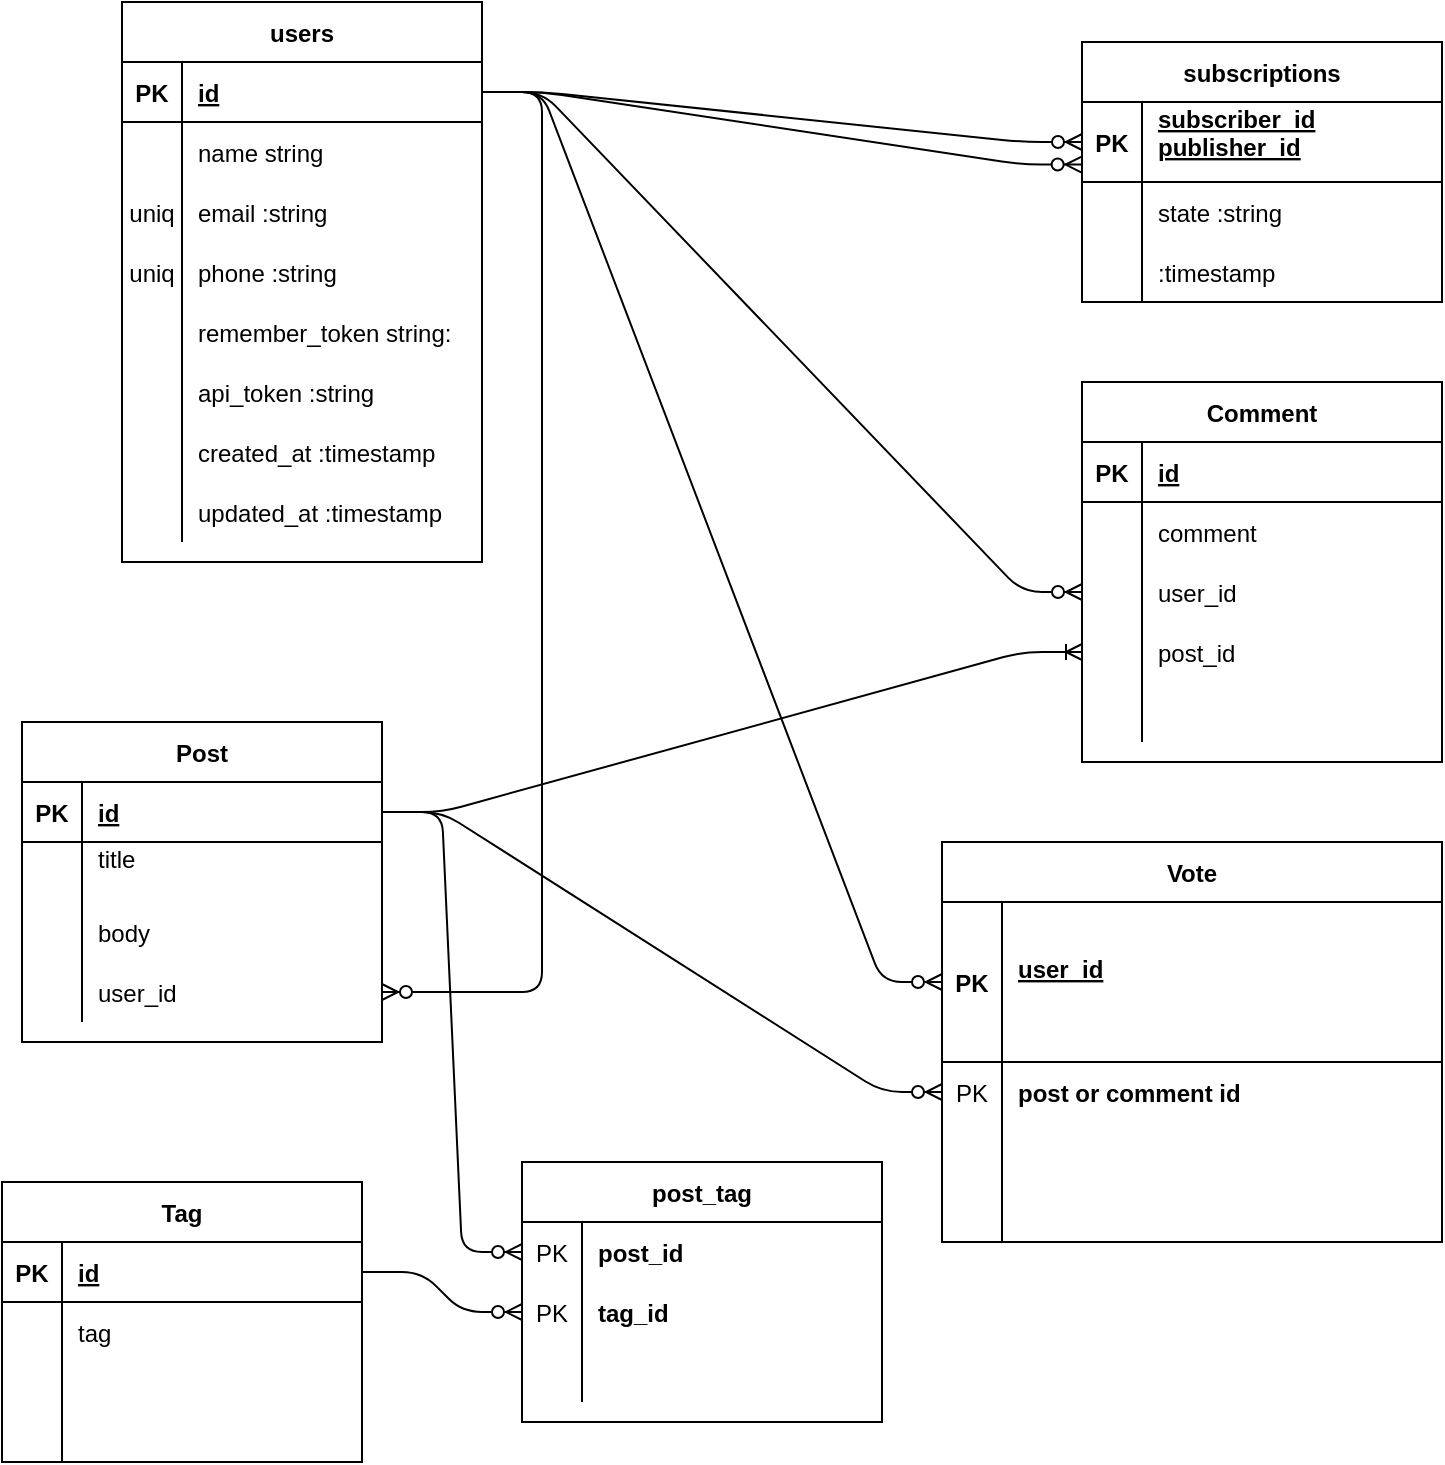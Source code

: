 <mxfile version="14.9.6" type="github">
  <diagram id="R2lEEEUBdFMjLlhIrx00" name="Page-1">
    <mxGraphModel dx="646" dy="429" grid="1" gridSize="10" guides="1" tooltips="1" connect="1" arrows="1" fold="1" page="1" pageScale="1" pageWidth="850" pageHeight="1100" math="0" shadow="0" extFonts="Permanent Marker^https://fonts.googleapis.com/css?family=Permanent+Marker">
      <root>
        <mxCell id="0" />
        <mxCell id="1" parent="0" />
        <mxCell id="C-vyLk0tnHw3VtMMgP7b-2" value="users" style="shape=table;startSize=30;container=1;collapsible=1;childLayout=tableLayout;fixedRows=1;rowLines=0;fontStyle=1;align=center;resizeLast=1;" parent="1" vertex="1">
          <mxGeometry x="90" y="40" width="180" height="280" as="geometry" />
        </mxCell>
        <mxCell id="C-vyLk0tnHw3VtMMgP7b-3" value="" style="shape=partialRectangle;collapsible=0;dropTarget=0;pointerEvents=0;fillColor=none;points=[[0,0.5],[1,0.5]];portConstraint=eastwest;top=0;left=0;right=0;bottom=1;" parent="C-vyLk0tnHw3VtMMgP7b-2" vertex="1">
          <mxGeometry y="30" width="180" height="30" as="geometry" />
        </mxCell>
        <mxCell id="C-vyLk0tnHw3VtMMgP7b-4" value="PK" style="shape=partialRectangle;overflow=hidden;connectable=0;fillColor=none;top=0;left=0;bottom=0;right=0;fontStyle=1;" parent="C-vyLk0tnHw3VtMMgP7b-3" vertex="1">
          <mxGeometry width="30" height="30" as="geometry" />
        </mxCell>
        <mxCell id="C-vyLk0tnHw3VtMMgP7b-5" value="id" style="shape=partialRectangle;overflow=hidden;connectable=0;fillColor=none;top=0;left=0;bottom=0;right=0;align=left;spacingLeft=6;fontStyle=5;" parent="C-vyLk0tnHw3VtMMgP7b-3" vertex="1">
          <mxGeometry x="30" width="150" height="30" as="geometry" />
        </mxCell>
        <mxCell id="C-vyLk0tnHw3VtMMgP7b-9" value="" style="shape=partialRectangle;collapsible=0;dropTarget=0;pointerEvents=0;fillColor=none;points=[[0,0.5],[1,0.5]];portConstraint=eastwest;top=0;left=0;right=0;bottom=0;" parent="C-vyLk0tnHw3VtMMgP7b-2" vertex="1">
          <mxGeometry y="60" width="180" height="30" as="geometry" />
        </mxCell>
        <mxCell id="C-vyLk0tnHw3VtMMgP7b-10" value="" style="shape=partialRectangle;overflow=hidden;connectable=0;fillColor=none;top=0;left=0;bottom=0;right=0;" parent="C-vyLk0tnHw3VtMMgP7b-9" vertex="1">
          <mxGeometry width="30" height="30" as="geometry" />
        </mxCell>
        <mxCell id="C-vyLk0tnHw3VtMMgP7b-11" value="name string" style="shape=partialRectangle;overflow=hidden;connectable=0;fillColor=none;top=0;left=0;bottom=0;right=0;align=left;spacingLeft=6;" parent="C-vyLk0tnHw3VtMMgP7b-9" vertex="1">
          <mxGeometry x="30" width="150" height="30" as="geometry" />
        </mxCell>
        <mxCell id="GOwzaC8fPC4LmMapY-Bl-1" value="" style="shape=partialRectangle;collapsible=0;dropTarget=0;pointerEvents=0;fillColor=none;points=[[0,0.5],[1,0.5]];portConstraint=eastwest;top=0;left=0;right=0;bottom=0;" parent="C-vyLk0tnHw3VtMMgP7b-2" vertex="1">
          <mxGeometry y="90" width="180" height="30" as="geometry" />
        </mxCell>
        <mxCell id="GOwzaC8fPC4LmMapY-Bl-2" value="uniq" style="shape=partialRectangle;overflow=hidden;connectable=0;fillColor=none;top=0;left=0;bottom=0;right=0;" parent="GOwzaC8fPC4LmMapY-Bl-1" vertex="1">
          <mxGeometry width="30" height="30" as="geometry" />
        </mxCell>
        <mxCell id="GOwzaC8fPC4LmMapY-Bl-3" value="email :string" style="shape=partialRectangle;overflow=hidden;connectable=0;fillColor=none;top=0;left=0;bottom=0;right=0;align=left;spacingLeft=6;" parent="GOwzaC8fPC4LmMapY-Bl-1" vertex="1">
          <mxGeometry x="30" width="150" height="30" as="geometry" />
        </mxCell>
        <mxCell id="GOwzaC8fPC4LmMapY-Bl-4" value="" style="shape=partialRectangle;collapsible=0;dropTarget=0;pointerEvents=0;fillColor=none;points=[[0,0.5],[1,0.5]];portConstraint=eastwest;top=0;left=0;right=0;bottom=0;" parent="C-vyLk0tnHw3VtMMgP7b-2" vertex="1">
          <mxGeometry y="120" width="180" height="30" as="geometry" />
        </mxCell>
        <mxCell id="GOwzaC8fPC4LmMapY-Bl-5" value="uniq" style="shape=partialRectangle;overflow=hidden;connectable=0;fillColor=none;top=0;left=0;bottom=0;right=0;" parent="GOwzaC8fPC4LmMapY-Bl-4" vertex="1">
          <mxGeometry width="30" height="30" as="geometry" />
        </mxCell>
        <mxCell id="GOwzaC8fPC4LmMapY-Bl-6" value="phone :string" style="shape=partialRectangle;overflow=hidden;connectable=0;fillColor=none;top=0;left=0;bottom=0;right=0;align=left;spacingLeft=6;" parent="GOwzaC8fPC4LmMapY-Bl-4" vertex="1">
          <mxGeometry x="30" width="150" height="30" as="geometry" />
        </mxCell>
        <mxCell id="GOwzaC8fPC4LmMapY-Bl-7" value="" style="shape=partialRectangle;collapsible=0;dropTarget=0;pointerEvents=0;fillColor=none;points=[[0,0.5],[1,0.5]];portConstraint=eastwest;top=0;left=0;right=0;bottom=0;" parent="C-vyLk0tnHw3VtMMgP7b-2" vertex="1">
          <mxGeometry y="150" width="180" height="30" as="geometry" />
        </mxCell>
        <mxCell id="GOwzaC8fPC4LmMapY-Bl-8" value="" style="shape=partialRectangle;overflow=hidden;connectable=0;fillColor=none;top=0;left=0;bottom=0;right=0;" parent="GOwzaC8fPC4LmMapY-Bl-7" vertex="1">
          <mxGeometry width="30" height="30" as="geometry" />
        </mxCell>
        <mxCell id="GOwzaC8fPC4LmMapY-Bl-9" value="remember_token string: " style="shape=partialRectangle;overflow=hidden;connectable=0;fillColor=none;top=0;left=0;bottom=0;right=0;align=left;spacingLeft=6;" parent="GOwzaC8fPC4LmMapY-Bl-7" vertex="1">
          <mxGeometry x="30" width="150" height="30" as="geometry" />
        </mxCell>
        <mxCell id="GOwzaC8fPC4LmMapY-Bl-10" value="" style="shape=partialRectangle;collapsible=0;dropTarget=0;pointerEvents=0;fillColor=none;points=[[0,0.5],[1,0.5]];portConstraint=eastwest;top=0;left=0;right=0;bottom=0;" parent="C-vyLk0tnHw3VtMMgP7b-2" vertex="1">
          <mxGeometry y="180" width="180" height="30" as="geometry" />
        </mxCell>
        <mxCell id="GOwzaC8fPC4LmMapY-Bl-11" value="" style="shape=partialRectangle;overflow=hidden;connectable=0;fillColor=none;top=0;left=0;bottom=0;right=0;" parent="GOwzaC8fPC4LmMapY-Bl-10" vertex="1">
          <mxGeometry width="30" height="30" as="geometry" />
        </mxCell>
        <mxCell id="GOwzaC8fPC4LmMapY-Bl-12" value="api_token :string" style="shape=partialRectangle;overflow=hidden;connectable=0;fillColor=none;top=0;left=0;bottom=0;right=0;align=left;spacingLeft=6;" parent="GOwzaC8fPC4LmMapY-Bl-10" vertex="1">
          <mxGeometry x="30" width="150" height="30" as="geometry" />
        </mxCell>
        <mxCell id="GOwzaC8fPC4LmMapY-Bl-13" value="" style="shape=partialRectangle;collapsible=0;dropTarget=0;pointerEvents=0;fillColor=none;points=[[0,0.5],[1,0.5]];portConstraint=eastwest;top=0;left=0;right=0;bottom=0;" parent="C-vyLk0tnHw3VtMMgP7b-2" vertex="1">
          <mxGeometry y="210" width="180" height="30" as="geometry" />
        </mxCell>
        <mxCell id="GOwzaC8fPC4LmMapY-Bl-14" value="" style="shape=partialRectangle;overflow=hidden;connectable=0;fillColor=none;top=0;left=0;bottom=0;right=0;" parent="GOwzaC8fPC4LmMapY-Bl-13" vertex="1">
          <mxGeometry width="30" height="30" as="geometry" />
        </mxCell>
        <mxCell id="GOwzaC8fPC4LmMapY-Bl-15" value="created_at :timestamp" style="shape=partialRectangle;overflow=hidden;connectable=0;fillColor=none;top=0;left=0;bottom=0;right=0;align=left;spacingLeft=6;" parent="GOwzaC8fPC4LmMapY-Bl-13" vertex="1">
          <mxGeometry x="30" width="150" height="30" as="geometry" />
        </mxCell>
        <mxCell id="GOwzaC8fPC4LmMapY-Bl-16" value="" style="shape=partialRectangle;collapsible=0;dropTarget=0;pointerEvents=0;fillColor=none;points=[[0,0.5],[1,0.5]];portConstraint=eastwest;top=0;left=0;right=0;bottom=0;" parent="C-vyLk0tnHw3VtMMgP7b-2" vertex="1">
          <mxGeometry y="240" width="180" height="30" as="geometry" />
        </mxCell>
        <mxCell id="GOwzaC8fPC4LmMapY-Bl-17" value="" style="shape=partialRectangle;overflow=hidden;connectable=0;fillColor=none;top=0;left=0;bottom=0;right=0;" parent="GOwzaC8fPC4LmMapY-Bl-16" vertex="1">
          <mxGeometry width="30" height="30" as="geometry" />
        </mxCell>
        <mxCell id="GOwzaC8fPC4LmMapY-Bl-18" value="updated_at :timestamp" style="shape=partialRectangle;overflow=hidden;connectable=0;fillColor=none;top=0;left=0;bottom=0;right=0;align=left;spacingLeft=6;" parent="GOwzaC8fPC4LmMapY-Bl-16" vertex="1">
          <mxGeometry x="30" width="150" height="30" as="geometry" />
        </mxCell>
        <mxCell id="GOwzaC8fPC4LmMapY-Bl-19" value="subscriptions" style="shape=table;startSize=30;container=1;collapsible=1;childLayout=tableLayout;fixedRows=1;rowLines=0;fontStyle=1;align=center;resizeLast=1;" parent="1" vertex="1">
          <mxGeometry x="570" y="60" width="180" height="130" as="geometry" />
        </mxCell>
        <mxCell id="GOwzaC8fPC4LmMapY-Bl-20" value="" style="shape=partialRectangle;collapsible=0;dropTarget=0;pointerEvents=0;fillColor=none;top=0;left=0;bottom=1;right=0;points=[[0,0.5],[1,0.5]];portConstraint=eastwest;" parent="GOwzaC8fPC4LmMapY-Bl-19" vertex="1">
          <mxGeometry y="30" width="180" height="40" as="geometry" />
        </mxCell>
        <mxCell id="GOwzaC8fPC4LmMapY-Bl-21" value="PK" style="shape=partialRectangle;connectable=0;fillColor=none;top=0;left=0;bottom=0;right=0;fontStyle=1;overflow=hidden;" parent="GOwzaC8fPC4LmMapY-Bl-20" vertex="1">
          <mxGeometry width="30" height="40" as="geometry" />
        </mxCell>
        <mxCell id="GOwzaC8fPC4LmMapY-Bl-22" value="subscriber_id&#xa;publisher_id&#xa;&#xa;" style="shape=partialRectangle;connectable=0;fillColor=none;top=0;left=0;bottom=0;right=0;align=left;spacingLeft=6;fontStyle=5;overflow=hidden;" parent="GOwzaC8fPC4LmMapY-Bl-20" vertex="1">
          <mxGeometry x="30" width="150" height="40" as="geometry" />
        </mxCell>
        <mxCell id="GOwzaC8fPC4LmMapY-Bl-29" value="" style="shape=partialRectangle;collapsible=0;dropTarget=0;pointerEvents=0;fillColor=none;top=0;left=0;bottom=0;right=0;points=[[0,0.5],[1,0.5]];portConstraint=eastwest;" parent="GOwzaC8fPC4LmMapY-Bl-19" vertex="1">
          <mxGeometry y="70" width="180" height="30" as="geometry" />
        </mxCell>
        <mxCell id="GOwzaC8fPC4LmMapY-Bl-30" value="" style="shape=partialRectangle;connectable=0;fillColor=none;top=0;left=0;bottom=0;right=0;editable=1;overflow=hidden;" parent="GOwzaC8fPC4LmMapY-Bl-29" vertex="1">
          <mxGeometry width="30" height="30" as="geometry" />
        </mxCell>
        <mxCell id="GOwzaC8fPC4LmMapY-Bl-31" value="state :string " style="shape=partialRectangle;connectable=0;fillColor=none;top=0;left=0;bottom=0;right=0;align=left;spacingLeft=6;overflow=hidden;" parent="GOwzaC8fPC4LmMapY-Bl-29" vertex="1">
          <mxGeometry x="30" width="150" height="30" as="geometry" />
        </mxCell>
        <mxCell id="GOwzaC8fPC4LmMapY-Bl-36" value="" style="shape=partialRectangle;collapsible=0;dropTarget=0;pointerEvents=0;fillColor=none;top=0;left=0;bottom=0;right=0;points=[[0,0.5],[1,0.5]];portConstraint=eastwest;" parent="GOwzaC8fPC4LmMapY-Bl-19" vertex="1">
          <mxGeometry y="100" width="180" height="30" as="geometry" />
        </mxCell>
        <mxCell id="GOwzaC8fPC4LmMapY-Bl-37" value="" style="shape=partialRectangle;connectable=0;fillColor=none;top=0;left=0;bottom=0;right=0;editable=1;overflow=hidden;" parent="GOwzaC8fPC4LmMapY-Bl-36" vertex="1">
          <mxGeometry width="30" height="30" as="geometry" />
        </mxCell>
        <mxCell id="GOwzaC8fPC4LmMapY-Bl-38" value=":timestamp" style="shape=partialRectangle;connectable=0;fillColor=none;top=0;left=0;bottom=0;right=0;align=left;spacingLeft=6;overflow=hidden;" parent="GOwzaC8fPC4LmMapY-Bl-36" vertex="1">
          <mxGeometry x="30" width="150" height="30" as="geometry" />
        </mxCell>
        <mxCell id="GOwzaC8fPC4LmMapY-Bl-32" value="" style="edgeStyle=entityRelationEdgeStyle;fontSize=12;html=1;endArrow=ERzeroToMany;endFill=1;entryX=0;entryY=0.5;entryDx=0;entryDy=0;" parent="1" source="C-vyLk0tnHw3VtMMgP7b-3" target="GOwzaC8fPC4LmMapY-Bl-20" edge="1">
          <mxGeometry width="100" height="100" relative="1" as="geometry">
            <mxPoint x="190" y="270" as="sourcePoint" />
            <mxPoint x="290" y="170" as="targetPoint" />
          </mxGeometry>
        </mxCell>
        <mxCell id="GOwzaC8fPC4LmMapY-Bl-33" value="" style="edgeStyle=entityRelationEdgeStyle;fontSize=12;html=1;endArrow=ERzeroToMany;endFill=1;entryX=-0.001;entryY=0.782;entryDx=0;entryDy=0;entryPerimeter=0;" parent="1" source="C-vyLk0tnHw3VtMMgP7b-3" target="GOwzaC8fPC4LmMapY-Bl-20" edge="1">
          <mxGeometry width="100" height="100" relative="1" as="geometry">
            <mxPoint x="300" y="360" as="sourcePoint" />
            <mxPoint x="400" y="260" as="targetPoint" />
          </mxGeometry>
        </mxCell>
        <mxCell id="bJ1-Rqc_OXxvlllKlLzi-1" value="Post" style="shape=table;startSize=30;container=1;collapsible=1;childLayout=tableLayout;fixedRows=1;rowLines=0;fontStyle=1;align=center;resizeLast=1;" parent="1" vertex="1">
          <mxGeometry x="40" y="400" width="180" height="160" as="geometry" />
        </mxCell>
        <mxCell id="bJ1-Rqc_OXxvlllKlLzi-2" value="" style="shape=partialRectangle;collapsible=0;dropTarget=0;pointerEvents=0;fillColor=none;top=0;left=0;bottom=1;right=0;points=[[0,0.5],[1,0.5]];portConstraint=eastwest;" parent="bJ1-Rqc_OXxvlllKlLzi-1" vertex="1">
          <mxGeometry y="30" width="180" height="30" as="geometry" />
        </mxCell>
        <mxCell id="bJ1-Rqc_OXxvlllKlLzi-3" value="PK" style="shape=partialRectangle;connectable=0;fillColor=none;top=0;left=0;bottom=0;right=0;fontStyle=1;overflow=hidden;" parent="bJ1-Rqc_OXxvlllKlLzi-2" vertex="1">
          <mxGeometry width="30" height="30" as="geometry" />
        </mxCell>
        <mxCell id="bJ1-Rqc_OXxvlllKlLzi-4" value="id" style="shape=partialRectangle;connectable=0;fillColor=none;top=0;left=0;bottom=0;right=0;align=left;spacingLeft=6;fontStyle=5;overflow=hidden;" parent="bJ1-Rqc_OXxvlllKlLzi-2" vertex="1">
          <mxGeometry x="30" width="150" height="30" as="geometry" />
        </mxCell>
        <mxCell id="bJ1-Rqc_OXxvlllKlLzi-5" value="" style="shape=partialRectangle;collapsible=0;dropTarget=0;pointerEvents=0;fillColor=none;top=0;left=0;bottom=0;right=0;points=[[0,0.5],[1,0.5]];portConstraint=eastwest;" parent="bJ1-Rqc_OXxvlllKlLzi-1" vertex="1">
          <mxGeometry y="60" width="180" height="30" as="geometry" />
        </mxCell>
        <mxCell id="bJ1-Rqc_OXxvlllKlLzi-6" value="" style="shape=partialRectangle;connectable=0;fillColor=none;top=0;left=0;bottom=0;right=0;editable=1;overflow=hidden;" parent="bJ1-Rqc_OXxvlllKlLzi-5" vertex="1">
          <mxGeometry width="30" height="30" as="geometry" />
        </mxCell>
        <mxCell id="bJ1-Rqc_OXxvlllKlLzi-7" value="title &#xa;" style="shape=partialRectangle;connectable=0;fillColor=none;top=0;left=0;bottom=0;right=0;align=left;spacingLeft=6;overflow=hidden;" parent="bJ1-Rqc_OXxvlllKlLzi-5" vertex="1">
          <mxGeometry x="30" width="150" height="30" as="geometry" />
        </mxCell>
        <mxCell id="bJ1-Rqc_OXxvlllKlLzi-8" value="" style="shape=partialRectangle;collapsible=0;dropTarget=0;pointerEvents=0;fillColor=none;top=0;left=0;bottom=0;right=0;points=[[0,0.5],[1,0.5]];portConstraint=eastwest;" parent="bJ1-Rqc_OXxvlllKlLzi-1" vertex="1">
          <mxGeometry y="90" width="180" height="30" as="geometry" />
        </mxCell>
        <mxCell id="bJ1-Rqc_OXxvlllKlLzi-9" value="" style="shape=partialRectangle;connectable=0;fillColor=none;top=0;left=0;bottom=0;right=0;editable=1;overflow=hidden;" parent="bJ1-Rqc_OXxvlllKlLzi-8" vertex="1">
          <mxGeometry width="30" height="30" as="geometry" />
        </mxCell>
        <mxCell id="bJ1-Rqc_OXxvlllKlLzi-10" value="body" style="shape=partialRectangle;connectable=0;fillColor=none;top=0;left=0;bottom=0;right=0;align=left;spacingLeft=6;overflow=hidden;" parent="bJ1-Rqc_OXxvlllKlLzi-8" vertex="1">
          <mxGeometry x="30" width="150" height="30" as="geometry" />
        </mxCell>
        <mxCell id="bJ1-Rqc_OXxvlllKlLzi-11" value="" style="shape=partialRectangle;collapsible=0;dropTarget=0;pointerEvents=0;fillColor=none;top=0;left=0;bottom=0;right=0;points=[[0,0.5],[1,0.5]];portConstraint=eastwest;" parent="bJ1-Rqc_OXxvlllKlLzi-1" vertex="1">
          <mxGeometry y="120" width="180" height="30" as="geometry" />
        </mxCell>
        <mxCell id="bJ1-Rqc_OXxvlllKlLzi-12" value="" style="shape=partialRectangle;connectable=0;fillColor=none;top=0;left=0;bottom=0;right=0;editable=1;overflow=hidden;" parent="bJ1-Rqc_OXxvlllKlLzi-11" vertex="1">
          <mxGeometry width="30" height="30" as="geometry" />
        </mxCell>
        <mxCell id="bJ1-Rqc_OXxvlllKlLzi-13" value="user_id" style="shape=partialRectangle;connectable=0;fillColor=none;top=0;left=0;bottom=0;right=0;align=left;spacingLeft=6;overflow=hidden;" parent="bJ1-Rqc_OXxvlllKlLzi-11" vertex="1">
          <mxGeometry x="30" width="150" height="30" as="geometry" />
        </mxCell>
        <mxCell id="bJ1-Rqc_OXxvlllKlLzi-14" value="Tag" style="shape=table;startSize=30;container=1;collapsible=1;childLayout=tableLayout;fixedRows=1;rowLines=0;fontStyle=1;align=center;resizeLast=1;" parent="1" vertex="1">
          <mxGeometry x="30" y="630" width="180" height="140" as="geometry" />
        </mxCell>
        <mxCell id="bJ1-Rqc_OXxvlllKlLzi-15" value="" style="shape=partialRectangle;collapsible=0;dropTarget=0;pointerEvents=0;fillColor=none;top=0;left=0;bottom=1;right=0;points=[[0,0.5],[1,0.5]];portConstraint=eastwest;" parent="bJ1-Rqc_OXxvlllKlLzi-14" vertex="1">
          <mxGeometry y="30" width="180" height="30" as="geometry" />
        </mxCell>
        <mxCell id="bJ1-Rqc_OXxvlllKlLzi-16" value="PK" style="shape=partialRectangle;connectable=0;fillColor=none;top=0;left=0;bottom=0;right=0;fontStyle=1;overflow=hidden;" parent="bJ1-Rqc_OXxvlllKlLzi-15" vertex="1">
          <mxGeometry width="30" height="30" as="geometry" />
        </mxCell>
        <mxCell id="bJ1-Rqc_OXxvlllKlLzi-17" value="id" style="shape=partialRectangle;connectable=0;fillColor=none;top=0;left=0;bottom=0;right=0;align=left;spacingLeft=6;fontStyle=5;overflow=hidden;" parent="bJ1-Rqc_OXxvlllKlLzi-15" vertex="1">
          <mxGeometry x="30" width="150" height="30" as="geometry" />
        </mxCell>
        <mxCell id="bJ1-Rqc_OXxvlllKlLzi-18" value="" style="shape=partialRectangle;collapsible=0;dropTarget=0;pointerEvents=0;fillColor=none;top=0;left=0;bottom=0;right=0;points=[[0,0.5],[1,0.5]];portConstraint=eastwest;" parent="bJ1-Rqc_OXxvlllKlLzi-14" vertex="1">
          <mxGeometry y="60" width="180" height="30" as="geometry" />
        </mxCell>
        <mxCell id="bJ1-Rqc_OXxvlllKlLzi-19" value="" style="shape=partialRectangle;connectable=0;fillColor=none;top=0;left=0;bottom=0;right=0;editable=1;overflow=hidden;" parent="bJ1-Rqc_OXxvlllKlLzi-18" vertex="1">
          <mxGeometry width="30" height="30" as="geometry" />
        </mxCell>
        <mxCell id="bJ1-Rqc_OXxvlllKlLzi-20" value="tag" style="shape=partialRectangle;connectable=0;fillColor=none;top=0;left=0;bottom=0;right=0;align=left;spacingLeft=6;overflow=hidden;" parent="bJ1-Rqc_OXxvlllKlLzi-18" vertex="1">
          <mxGeometry x="30" width="150" height="30" as="geometry" />
        </mxCell>
        <mxCell id="bJ1-Rqc_OXxvlllKlLzi-21" value="" style="shape=partialRectangle;collapsible=0;dropTarget=0;pointerEvents=0;fillColor=none;top=0;left=0;bottom=0;right=0;points=[[0,0.5],[1,0.5]];portConstraint=eastwest;" parent="bJ1-Rqc_OXxvlllKlLzi-14" vertex="1">
          <mxGeometry y="90" width="180" height="30" as="geometry" />
        </mxCell>
        <mxCell id="bJ1-Rqc_OXxvlllKlLzi-22" value="" style="shape=partialRectangle;connectable=0;fillColor=none;top=0;left=0;bottom=0;right=0;editable=1;overflow=hidden;" parent="bJ1-Rqc_OXxvlllKlLzi-21" vertex="1">
          <mxGeometry width="30" height="30" as="geometry" />
        </mxCell>
        <mxCell id="bJ1-Rqc_OXxvlllKlLzi-23" value="" style="shape=partialRectangle;connectable=0;fillColor=none;top=0;left=0;bottom=0;right=0;align=left;spacingLeft=6;overflow=hidden;" parent="bJ1-Rqc_OXxvlllKlLzi-21" vertex="1">
          <mxGeometry x="30" width="150" height="30" as="geometry" />
        </mxCell>
        <mxCell id="bJ1-Rqc_OXxvlllKlLzi-24" value="" style="shape=partialRectangle;collapsible=0;dropTarget=0;pointerEvents=0;fillColor=none;top=0;left=0;bottom=0;right=0;points=[[0,0.5],[1,0.5]];portConstraint=eastwest;" parent="bJ1-Rqc_OXxvlllKlLzi-14" vertex="1">
          <mxGeometry y="120" width="180" height="20" as="geometry" />
        </mxCell>
        <mxCell id="bJ1-Rqc_OXxvlllKlLzi-25" value="" style="shape=partialRectangle;connectable=0;fillColor=none;top=0;left=0;bottom=0;right=0;editable=1;overflow=hidden;" parent="bJ1-Rqc_OXxvlllKlLzi-24" vertex="1">
          <mxGeometry width="30" height="20" as="geometry" />
        </mxCell>
        <mxCell id="bJ1-Rqc_OXxvlllKlLzi-26" value="" style="shape=partialRectangle;connectable=0;fillColor=none;top=0;left=0;bottom=0;right=0;align=left;spacingLeft=6;overflow=hidden;" parent="bJ1-Rqc_OXxvlllKlLzi-24" vertex="1">
          <mxGeometry x="30" width="150" height="20" as="geometry" />
        </mxCell>
        <mxCell id="bJ1-Rqc_OXxvlllKlLzi-27" value="Comment" style="shape=table;startSize=30;container=1;collapsible=1;childLayout=tableLayout;fixedRows=1;rowLines=0;fontStyle=1;align=center;resizeLast=1;" parent="1" vertex="1">
          <mxGeometry x="570" y="230" width="180" height="190" as="geometry" />
        </mxCell>
        <mxCell id="bJ1-Rqc_OXxvlllKlLzi-28" value="" style="shape=partialRectangle;collapsible=0;dropTarget=0;pointerEvents=0;fillColor=none;top=0;left=0;bottom=1;right=0;points=[[0,0.5],[1,0.5]];portConstraint=eastwest;" parent="bJ1-Rqc_OXxvlllKlLzi-27" vertex="1">
          <mxGeometry y="30" width="180" height="30" as="geometry" />
        </mxCell>
        <mxCell id="bJ1-Rqc_OXxvlllKlLzi-29" value="PK" style="shape=partialRectangle;connectable=0;fillColor=none;top=0;left=0;bottom=0;right=0;fontStyle=1;overflow=hidden;" parent="bJ1-Rqc_OXxvlllKlLzi-28" vertex="1">
          <mxGeometry width="30" height="30" as="geometry" />
        </mxCell>
        <mxCell id="bJ1-Rqc_OXxvlllKlLzi-30" value="id" style="shape=partialRectangle;connectable=0;fillColor=none;top=0;left=0;bottom=0;right=0;align=left;spacingLeft=6;fontStyle=5;overflow=hidden;" parent="bJ1-Rqc_OXxvlllKlLzi-28" vertex="1">
          <mxGeometry x="30" width="150" height="30" as="geometry" />
        </mxCell>
        <mxCell id="bJ1-Rqc_OXxvlllKlLzi-31" value="" style="shape=partialRectangle;collapsible=0;dropTarget=0;pointerEvents=0;fillColor=none;top=0;left=0;bottom=0;right=0;points=[[0,0.5],[1,0.5]];portConstraint=eastwest;" parent="bJ1-Rqc_OXxvlllKlLzi-27" vertex="1">
          <mxGeometry y="60" width="180" height="30" as="geometry" />
        </mxCell>
        <mxCell id="bJ1-Rqc_OXxvlllKlLzi-32" value="" style="shape=partialRectangle;connectable=0;fillColor=none;top=0;left=0;bottom=0;right=0;editable=1;overflow=hidden;" parent="bJ1-Rqc_OXxvlllKlLzi-31" vertex="1">
          <mxGeometry width="30" height="30" as="geometry" />
        </mxCell>
        <mxCell id="bJ1-Rqc_OXxvlllKlLzi-33" value="comment" style="shape=partialRectangle;connectable=0;fillColor=none;top=0;left=0;bottom=0;right=0;align=left;spacingLeft=6;overflow=hidden;" parent="bJ1-Rqc_OXxvlllKlLzi-31" vertex="1">
          <mxGeometry x="30" width="150" height="30" as="geometry" />
        </mxCell>
        <mxCell id="bJ1-Rqc_OXxvlllKlLzi-34" value="" style="shape=partialRectangle;collapsible=0;dropTarget=0;pointerEvents=0;fillColor=none;top=0;left=0;bottom=0;right=0;points=[[0,0.5],[1,0.5]];portConstraint=eastwest;" parent="bJ1-Rqc_OXxvlllKlLzi-27" vertex="1">
          <mxGeometry y="90" width="180" height="30" as="geometry" />
        </mxCell>
        <mxCell id="bJ1-Rqc_OXxvlllKlLzi-35" value="" style="shape=partialRectangle;connectable=0;fillColor=none;top=0;left=0;bottom=0;right=0;editable=1;overflow=hidden;" parent="bJ1-Rqc_OXxvlllKlLzi-34" vertex="1">
          <mxGeometry width="30" height="30" as="geometry" />
        </mxCell>
        <mxCell id="bJ1-Rqc_OXxvlllKlLzi-36" value="user_id" style="shape=partialRectangle;connectable=0;fillColor=none;top=0;left=0;bottom=0;right=0;align=left;spacingLeft=6;overflow=hidden;" parent="bJ1-Rqc_OXxvlllKlLzi-34" vertex="1">
          <mxGeometry x="30" width="150" height="30" as="geometry" />
        </mxCell>
        <mxCell id="bJ1-Rqc_OXxvlllKlLzi-37" value="" style="shape=partialRectangle;collapsible=0;dropTarget=0;pointerEvents=0;fillColor=none;top=0;left=0;bottom=0;right=0;points=[[0,0.5],[1,0.5]];portConstraint=eastwest;" parent="bJ1-Rqc_OXxvlllKlLzi-27" vertex="1">
          <mxGeometry y="120" width="180" height="30" as="geometry" />
        </mxCell>
        <mxCell id="bJ1-Rqc_OXxvlllKlLzi-38" value="" style="shape=partialRectangle;connectable=0;fillColor=none;top=0;left=0;bottom=0;right=0;editable=1;overflow=hidden;" parent="bJ1-Rqc_OXxvlllKlLzi-37" vertex="1">
          <mxGeometry width="30" height="30" as="geometry" />
        </mxCell>
        <mxCell id="bJ1-Rqc_OXxvlllKlLzi-39" value="post_id" style="shape=partialRectangle;connectable=0;fillColor=none;top=0;left=0;bottom=0;right=0;align=left;spacingLeft=6;overflow=hidden;" parent="bJ1-Rqc_OXxvlllKlLzi-37" vertex="1">
          <mxGeometry x="30" width="150" height="30" as="geometry" />
        </mxCell>
        <mxCell id="bJ1-Rqc_OXxvlllKlLzi-49" value="" style="shape=partialRectangle;collapsible=0;dropTarget=0;pointerEvents=0;fillColor=none;top=0;left=0;bottom=0;right=0;points=[[0,0.5],[1,0.5]];portConstraint=eastwest;" parent="bJ1-Rqc_OXxvlllKlLzi-27" vertex="1">
          <mxGeometry y="150" width="180" height="30" as="geometry" />
        </mxCell>
        <mxCell id="bJ1-Rqc_OXxvlllKlLzi-50" value="" style="shape=partialRectangle;connectable=0;fillColor=none;top=0;left=0;bottom=0;right=0;editable=1;overflow=hidden;" parent="bJ1-Rqc_OXxvlllKlLzi-49" vertex="1">
          <mxGeometry width="30" height="30" as="geometry" />
        </mxCell>
        <mxCell id="bJ1-Rqc_OXxvlllKlLzi-51" value="" style="shape=partialRectangle;connectable=0;fillColor=none;top=0;left=0;bottom=0;right=0;align=left;spacingLeft=6;overflow=hidden;" parent="bJ1-Rqc_OXxvlllKlLzi-49" vertex="1">
          <mxGeometry x="30" width="150" height="30" as="geometry" />
        </mxCell>
        <mxCell id="bJ1-Rqc_OXxvlllKlLzi-45" value="" style="edgeStyle=entityRelationEdgeStyle;fontSize=12;html=1;endArrow=ERoneToMany;" parent="1" source="bJ1-Rqc_OXxvlllKlLzi-2" target="bJ1-Rqc_OXxvlllKlLzi-37" edge="1">
          <mxGeometry width="100" height="100" relative="1" as="geometry">
            <mxPoint x="160" y="700" as="sourcePoint" />
            <mxPoint x="260" y="600" as="targetPoint" />
          </mxGeometry>
        </mxCell>
        <mxCell id="X-Itpj81aq96e4BKYxYB-6" value="" style="edgeStyle=entityRelationEdgeStyle;fontSize=12;html=1;endArrow=ERzeroToMany;endFill=1;" parent="1" source="C-vyLk0tnHw3VtMMgP7b-3" target="bJ1-Rqc_OXxvlllKlLzi-11" edge="1">
          <mxGeometry width="100" height="100" relative="1" as="geometry">
            <mxPoint x="40" y="360" as="sourcePoint" />
            <mxPoint x="140" y="260" as="targetPoint" />
          </mxGeometry>
        </mxCell>
        <mxCell id="X-Itpj81aq96e4BKYxYB-7" value="" style="edgeStyle=entityRelationEdgeStyle;fontSize=12;html=1;endArrow=ERzeroToMany;endFill=1;" parent="1" source="C-vyLk0tnHw3VtMMgP7b-3" target="bJ1-Rqc_OXxvlllKlLzi-34" edge="1">
          <mxGeometry width="100" height="100" relative="1" as="geometry">
            <mxPoint x="210" y="260" as="sourcePoint" />
            <mxPoint x="310" y="160" as="targetPoint" />
          </mxGeometry>
        </mxCell>
        <mxCell id="uBGsPVFJKkSbDDX6X7BT-1" value="Vote" style="shape=table;startSize=30;container=1;collapsible=1;childLayout=tableLayout;fixedRows=1;rowLines=0;fontStyle=1;align=center;resizeLast=1;" parent="1" vertex="1">
          <mxGeometry x="500" y="460" width="250" height="200" as="geometry" />
        </mxCell>
        <mxCell id="uBGsPVFJKkSbDDX6X7BT-2" value="" style="shape=partialRectangle;collapsible=0;dropTarget=0;pointerEvents=0;fillColor=none;top=0;left=0;bottom=1;right=0;points=[[0,0.5],[1,0.5]];portConstraint=eastwest;" parent="uBGsPVFJKkSbDDX6X7BT-1" vertex="1">
          <mxGeometry y="30" width="250" height="80" as="geometry" />
        </mxCell>
        <mxCell id="uBGsPVFJKkSbDDX6X7BT-3" value="PK" style="shape=partialRectangle;connectable=0;fillColor=none;top=0;left=0;bottom=0;right=0;fontStyle=1;overflow=hidden;" parent="uBGsPVFJKkSbDDX6X7BT-2" vertex="1">
          <mxGeometry width="30" height="80" as="geometry" />
        </mxCell>
        <mxCell id="uBGsPVFJKkSbDDX6X7BT-4" value="user_id&#xa;" style="shape=partialRectangle;connectable=0;fillColor=none;top=0;left=0;bottom=0;right=0;align=left;spacingLeft=6;fontStyle=5;overflow=hidden;" parent="uBGsPVFJKkSbDDX6X7BT-2" vertex="1">
          <mxGeometry x="30" width="220" height="80" as="geometry" />
        </mxCell>
        <mxCell id="uBGsPVFJKkSbDDX6X7BT-5" value="" style="shape=partialRectangle;collapsible=0;dropTarget=0;pointerEvents=0;fillColor=none;top=0;left=0;bottom=0;right=0;points=[[0,0.5],[1,0.5]];portConstraint=eastwest;" parent="uBGsPVFJKkSbDDX6X7BT-1" vertex="1">
          <mxGeometry y="110" width="250" height="30" as="geometry" />
        </mxCell>
        <mxCell id="uBGsPVFJKkSbDDX6X7BT-6" value="PK" style="shape=partialRectangle;connectable=0;fillColor=none;top=0;left=0;bottom=0;right=0;editable=1;overflow=hidden;" parent="uBGsPVFJKkSbDDX6X7BT-5" vertex="1">
          <mxGeometry width="30" height="30" as="geometry" />
        </mxCell>
        <mxCell id="uBGsPVFJKkSbDDX6X7BT-7" value="post or comment id " style="shape=partialRectangle;connectable=0;fillColor=none;top=0;left=0;bottom=0;right=0;align=left;spacingLeft=6;overflow=hidden;fontStyle=1" parent="uBGsPVFJKkSbDDX6X7BT-5" vertex="1">
          <mxGeometry x="30" width="220" height="30" as="geometry" />
        </mxCell>
        <mxCell id="uBGsPVFJKkSbDDX6X7BT-8" value="" style="shape=partialRectangle;collapsible=0;dropTarget=0;pointerEvents=0;fillColor=none;top=0;left=0;bottom=0;right=0;points=[[0,0.5],[1,0.5]];portConstraint=eastwest;" parent="uBGsPVFJKkSbDDX6X7BT-1" vertex="1">
          <mxGeometry y="140" width="250" height="30" as="geometry" />
        </mxCell>
        <mxCell id="uBGsPVFJKkSbDDX6X7BT-9" value="" style="shape=partialRectangle;connectable=0;fillColor=none;top=0;left=0;bottom=0;right=0;editable=1;overflow=hidden;" parent="uBGsPVFJKkSbDDX6X7BT-8" vertex="1">
          <mxGeometry width="30" height="30" as="geometry" />
        </mxCell>
        <mxCell id="uBGsPVFJKkSbDDX6X7BT-10" value="" style="shape=partialRectangle;connectable=0;fillColor=none;top=0;left=0;bottom=0;right=0;align=left;spacingLeft=6;overflow=hidden;" parent="uBGsPVFJKkSbDDX6X7BT-8" vertex="1">
          <mxGeometry x="30" width="220" height="30" as="geometry" />
        </mxCell>
        <mxCell id="uBGsPVFJKkSbDDX6X7BT-11" value="" style="shape=partialRectangle;collapsible=0;dropTarget=0;pointerEvents=0;fillColor=none;top=0;left=0;bottom=0;right=0;points=[[0,0.5],[1,0.5]];portConstraint=eastwest;" parent="uBGsPVFJKkSbDDX6X7BT-1" vertex="1">
          <mxGeometry y="170" width="250" height="30" as="geometry" />
        </mxCell>
        <mxCell id="uBGsPVFJKkSbDDX6X7BT-12" value="" style="shape=partialRectangle;connectable=0;fillColor=none;top=0;left=0;bottom=0;right=0;editable=1;overflow=hidden;" parent="uBGsPVFJKkSbDDX6X7BT-11" vertex="1">
          <mxGeometry width="30" height="30" as="geometry" />
        </mxCell>
        <mxCell id="uBGsPVFJKkSbDDX6X7BT-13" value="" style="shape=partialRectangle;connectable=0;fillColor=none;top=0;left=0;bottom=0;right=0;align=left;spacingLeft=6;overflow=hidden;" parent="uBGsPVFJKkSbDDX6X7BT-11" vertex="1">
          <mxGeometry x="30" width="220" height="30" as="geometry" />
        </mxCell>
        <mxCell id="596hiQcGKHJtfoyDN9ME-4" value="post_tag" style="shape=table;startSize=30;container=1;collapsible=1;childLayout=tableLayout;fixedRows=1;rowLines=0;fontStyle=1;align=center;resizeLast=1;" vertex="1" parent="1">
          <mxGeometry x="290" y="620" width="180" height="130" as="geometry" />
        </mxCell>
        <mxCell id="596hiQcGKHJtfoyDN9ME-8" value="" style="shape=partialRectangle;collapsible=0;dropTarget=0;pointerEvents=0;fillColor=none;top=0;left=0;bottom=0;right=0;points=[[0,0.5],[1,0.5]];portConstraint=eastwest;" vertex="1" parent="596hiQcGKHJtfoyDN9ME-4">
          <mxGeometry y="30" width="180" height="30" as="geometry" />
        </mxCell>
        <mxCell id="596hiQcGKHJtfoyDN9ME-9" value="PK" style="shape=partialRectangle;connectable=0;fillColor=none;top=0;left=0;bottom=0;right=0;editable=1;overflow=hidden;" vertex="1" parent="596hiQcGKHJtfoyDN9ME-8">
          <mxGeometry width="30" height="30" as="geometry" />
        </mxCell>
        <mxCell id="596hiQcGKHJtfoyDN9ME-10" value="post_id" style="shape=partialRectangle;connectable=0;fillColor=none;top=0;left=0;bottom=0;right=0;align=left;spacingLeft=6;overflow=hidden;fontStyle=1" vertex="1" parent="596hiQcGKHJtfoyDN9ME-8">
          <mxGeometry x="30" width="150" height="30" as="geometry" />
        </mxCell>
        <mxCell id="596hiQcGKHJtfoyDN9ME-11" value="" style="shape=partialRectangle;collapsible=0;dropTarget=0;pointerEvents=0;fillColor=none;top=0;left=0;bottom=0;right=0;points=[[0,0.5],[1,0.5]];portConstraint=eastwest;" vertex="1" parent="596hiQcGKHJtfoyDN9ME-4">
          <mxGeometry y="60" width="180" height="30" as="geometry" />
        </mxCell>
        <mxCell id="596hiQcGKHJtfoyDN9ME-12" value="PK" style="shape=partialRectangle;connectable=0;fillColor=none;top=0;left=0;bottom=0;right=0;editable=1;overflow=hidden;" vertex="1" parent="596hiQcGKHJtfoyDN9ME-11">
          <mxGeometry width="30" height="30" as="geometry" />
        </mxCell>
        <mxCell id="596hiQcGKHJtfoyDN9ME-13" value="tag_id" style="shape=partialRectangle;connectable=0;fillColor=none;top=0;left=0;bottom=0;right=0;align=left;spacingLeft=6;overflow=hidden;fontStyle=1" vertex="1" parent="596hiQcGKHJtfoyDN9ME-11">
          <mxGeometry x="30" width="150" height="30" as="geometry" />
        </mxCell>
        <mxCell id="596hiQcGKHJtfoyDN9ME-14" value="" style="shape=partialRectangle;collapsible=0;dropTarget=0;pointerEvents=0;fillColor=none;top=0;left=0;bottom=0;right=0;points=[[0,0.5],[1,0.5]];portConstraint=eastwest;" vertex="1" parent="596hiQcGKHJtfoyDN9ME-4">
          <mxGeometry y="90" width="180" height="30" as="geometry" />
        </mxCell>
        <mxCell id="596hiQcGKHJtfoyDN9ME-15" value="" style="shape=partialRectangle;connectable=0;fillColor=none;top=0;left=0;bottom=0;right=0;editable=1;overflow=hidden;" vertex="1" parent="596hiQcGKHJtfoyDN9ME-14">
          <mxGeometry width="30" height="30" as="geometry" />
        </mxCell>
        <mxCell id="596hiQcGKHJtfoyDN9ME-16" value="" style="shape=partialRectangle;connectable=0;fillColor=none;top=0;left=0;bottom=0;right=0;align=left;spacingLeft=6;overflow=hidden;" vertex="1" parent="596hiQcGKHJtfoyDN9ME-14">
          <mxGeometry x="30" width="150" height="30" as="geometry" />
        </mxCell>
        <mxCell id="596hiQcGKHJtfoyDN9ME-17" value="" style="edgeStyle=entityRelationEdgeStyle;fontSize=12;html=1;endArrow=ERzeroToMany;endFill=1;" edge="1" parent="1" source="bJ1-Rqc_OXxvlllKlLzi-2" target="596hiQcGKHJtfoyDN9ME-8">
          <mxGeometry width="100" height="100" relative="1" as="geometry">
            <mxPoint x="290" y="610" as="sourcePoint" />
            <mxPoint x="350" y="550" as="targetPoint" />
          </mxGeometry>
        </mxCell>
        <mxCell id="596hiQcGKHJtfoyDN9ME-18" value="" style="edgeStyle=entityRelationEdgeStyle;fontSize=12;html=1;endArrow=ERzeroToMany;endFill=1;" edge="1" parent="1" source="bJ1-Rqc_OXxvlllKlLzi-15" target="596hiQcGKHJtfoyDN9ME-11">
          <mxGeometry width="100" height="100" relative="1" as="geometry">
            <mxPoint x="350" y="610" as="sourcePoint" />
            <mxPoint x="450" y="510" as="targetPoint" />
          </mxGeometry>
        </mxCell>
        <mxCell id="596hiQcGKHJtfoyDN9ME-19" value="" style="edgeStyle=entityRelationEdgeStyle;fontSize=12;html=1;endArrow=ERzeroToMany;endFill=1;" edge="1" parent="1" source="bJ1-Rqc_OXxvlllKlLzi-2" target="uBGsPVFJKkSbDDX6X7BT-5">
          <mxGeometry width="100" height="100" relative="1" as="geometry">
            <mxPoint x="290" y="510" as="sourcePoint" />
            <mxPoint x="440" y="520" as="targetPoint" />
          </mxGeometry>
        </mxCell>
        <mxCell id="596hiQcGKHJtfoyDN9ME-20" value="" style="edgeStyle=entityRelationEdgeStyle;fontSize=12;html=1;endArrow=ERzeroToMany;endFill=1;" edge="1" parent="1" source="C-vyLk0tnHw3VtMMgP7b-3" target="uBGsPVFJKkSbDDX6X7BT-2">
          <mxGeometry width="100" height="100" relative="1" as="geometry">
            <mxPoint x="290" y="270" as="sourcePoint" />
            <mxPoint x="390" y="170" as="targetPoint" />
          </mxGeometry>
        </mxCell>
      </root>
    </mxGraphModel>
  </diagram>
</mxfile>
